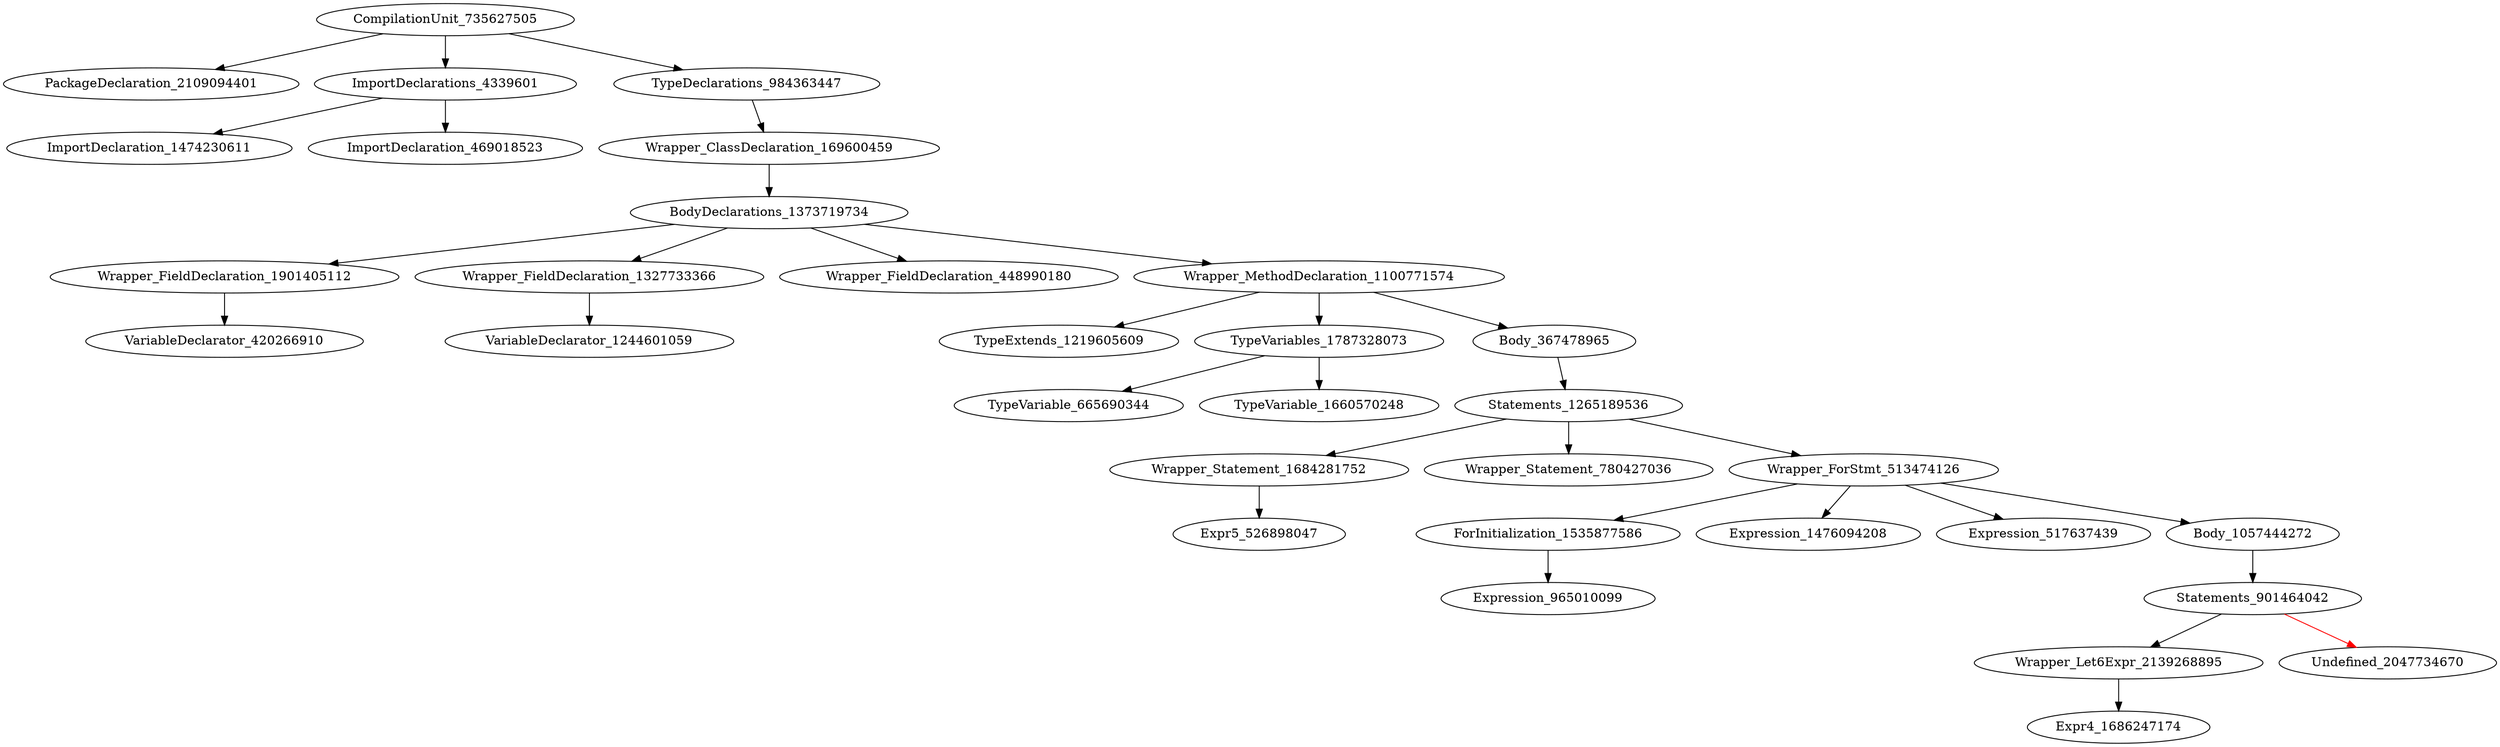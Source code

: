 digraph {
CompilationUnit_735627505 -> PackageDeclaration_2109094401
CompilationUnit_735627505 -> ImportDeclarations_4339601
CompilationUnit_735627505 -> TypeDeclarations_984363447
ImportDeclarations_4339601 -> ImportDeclaration_1474230611
ImportDeclarations_4339601 -> ImportDeclaration_469018523
TypeDeclarations_984363447 -> Wrapper_ClassDeclaration_169600459
Wrapper_ClassDeclaration_169600459 -> BodyDeclarations_1373719734
BodyDeclarations_1373719734 -> Wrapper_FieldDeclaration_1901405112
BodyDeclarations_1373719734 -> Wrapper_FieldDeclaration_1327733366
BodyDeclarations_1373719734 -> Wrapper_FieldDeclaration_448990180
BodyDeclarations_1373719734 -> Wrapper_MethodDeclaration_1100771574
Wrapper_FieldDeclaration_1901405112 -> VariableDeclarator_420266910
Wrapper_FieldDeclaration_1327733366 -> VariableDeclarator_1244601059
Wrapper_MethodDeclaration_1100771574 -> TypeExtends_1219605609
Wrapper_MethodDeclaration_1100771574 -> TypeVariables_1787328073
Wrapper_MethodDeclaration_1100771574 -> Body_367478965
TypeVariables_1787328073 -> TypeVariable_665690344
TypeVariables_1787328073 -> TypeVariable_1660570248
Body_367478965 -> Statements_1265189536
Statements_1265189536 -> Wrapper_Statement_1684281752
Statements_1265189536 -> Wrapper_Statement_780427036
Statements_1265189536 -> Wrapper_ForStmt_513474126
Wrapper_Statement_1684281752 -> Expr5_526898047
Wrapper_ForStmt_513474126 -> ForInitialization_1535877586
Wrapper_ForStmt_513474126 -> Expression_1476094208
Wrapper_ForStmt_513474126 -> Expression_517637439
Wrapper_ForStmt_513474126 -> Body_1057444272
ForInitialization_1535877586 -> Expression_965010099
Body_1057444272 -> Statements_901464042
Statements_901464042 -> Wrapper_Let6Expr_2139268895
Statements_901464042 -> Undefined_2047734670 [color = red] 
Wrapper_Let6Expr_2139268895 -> Expr4_1686247174
}